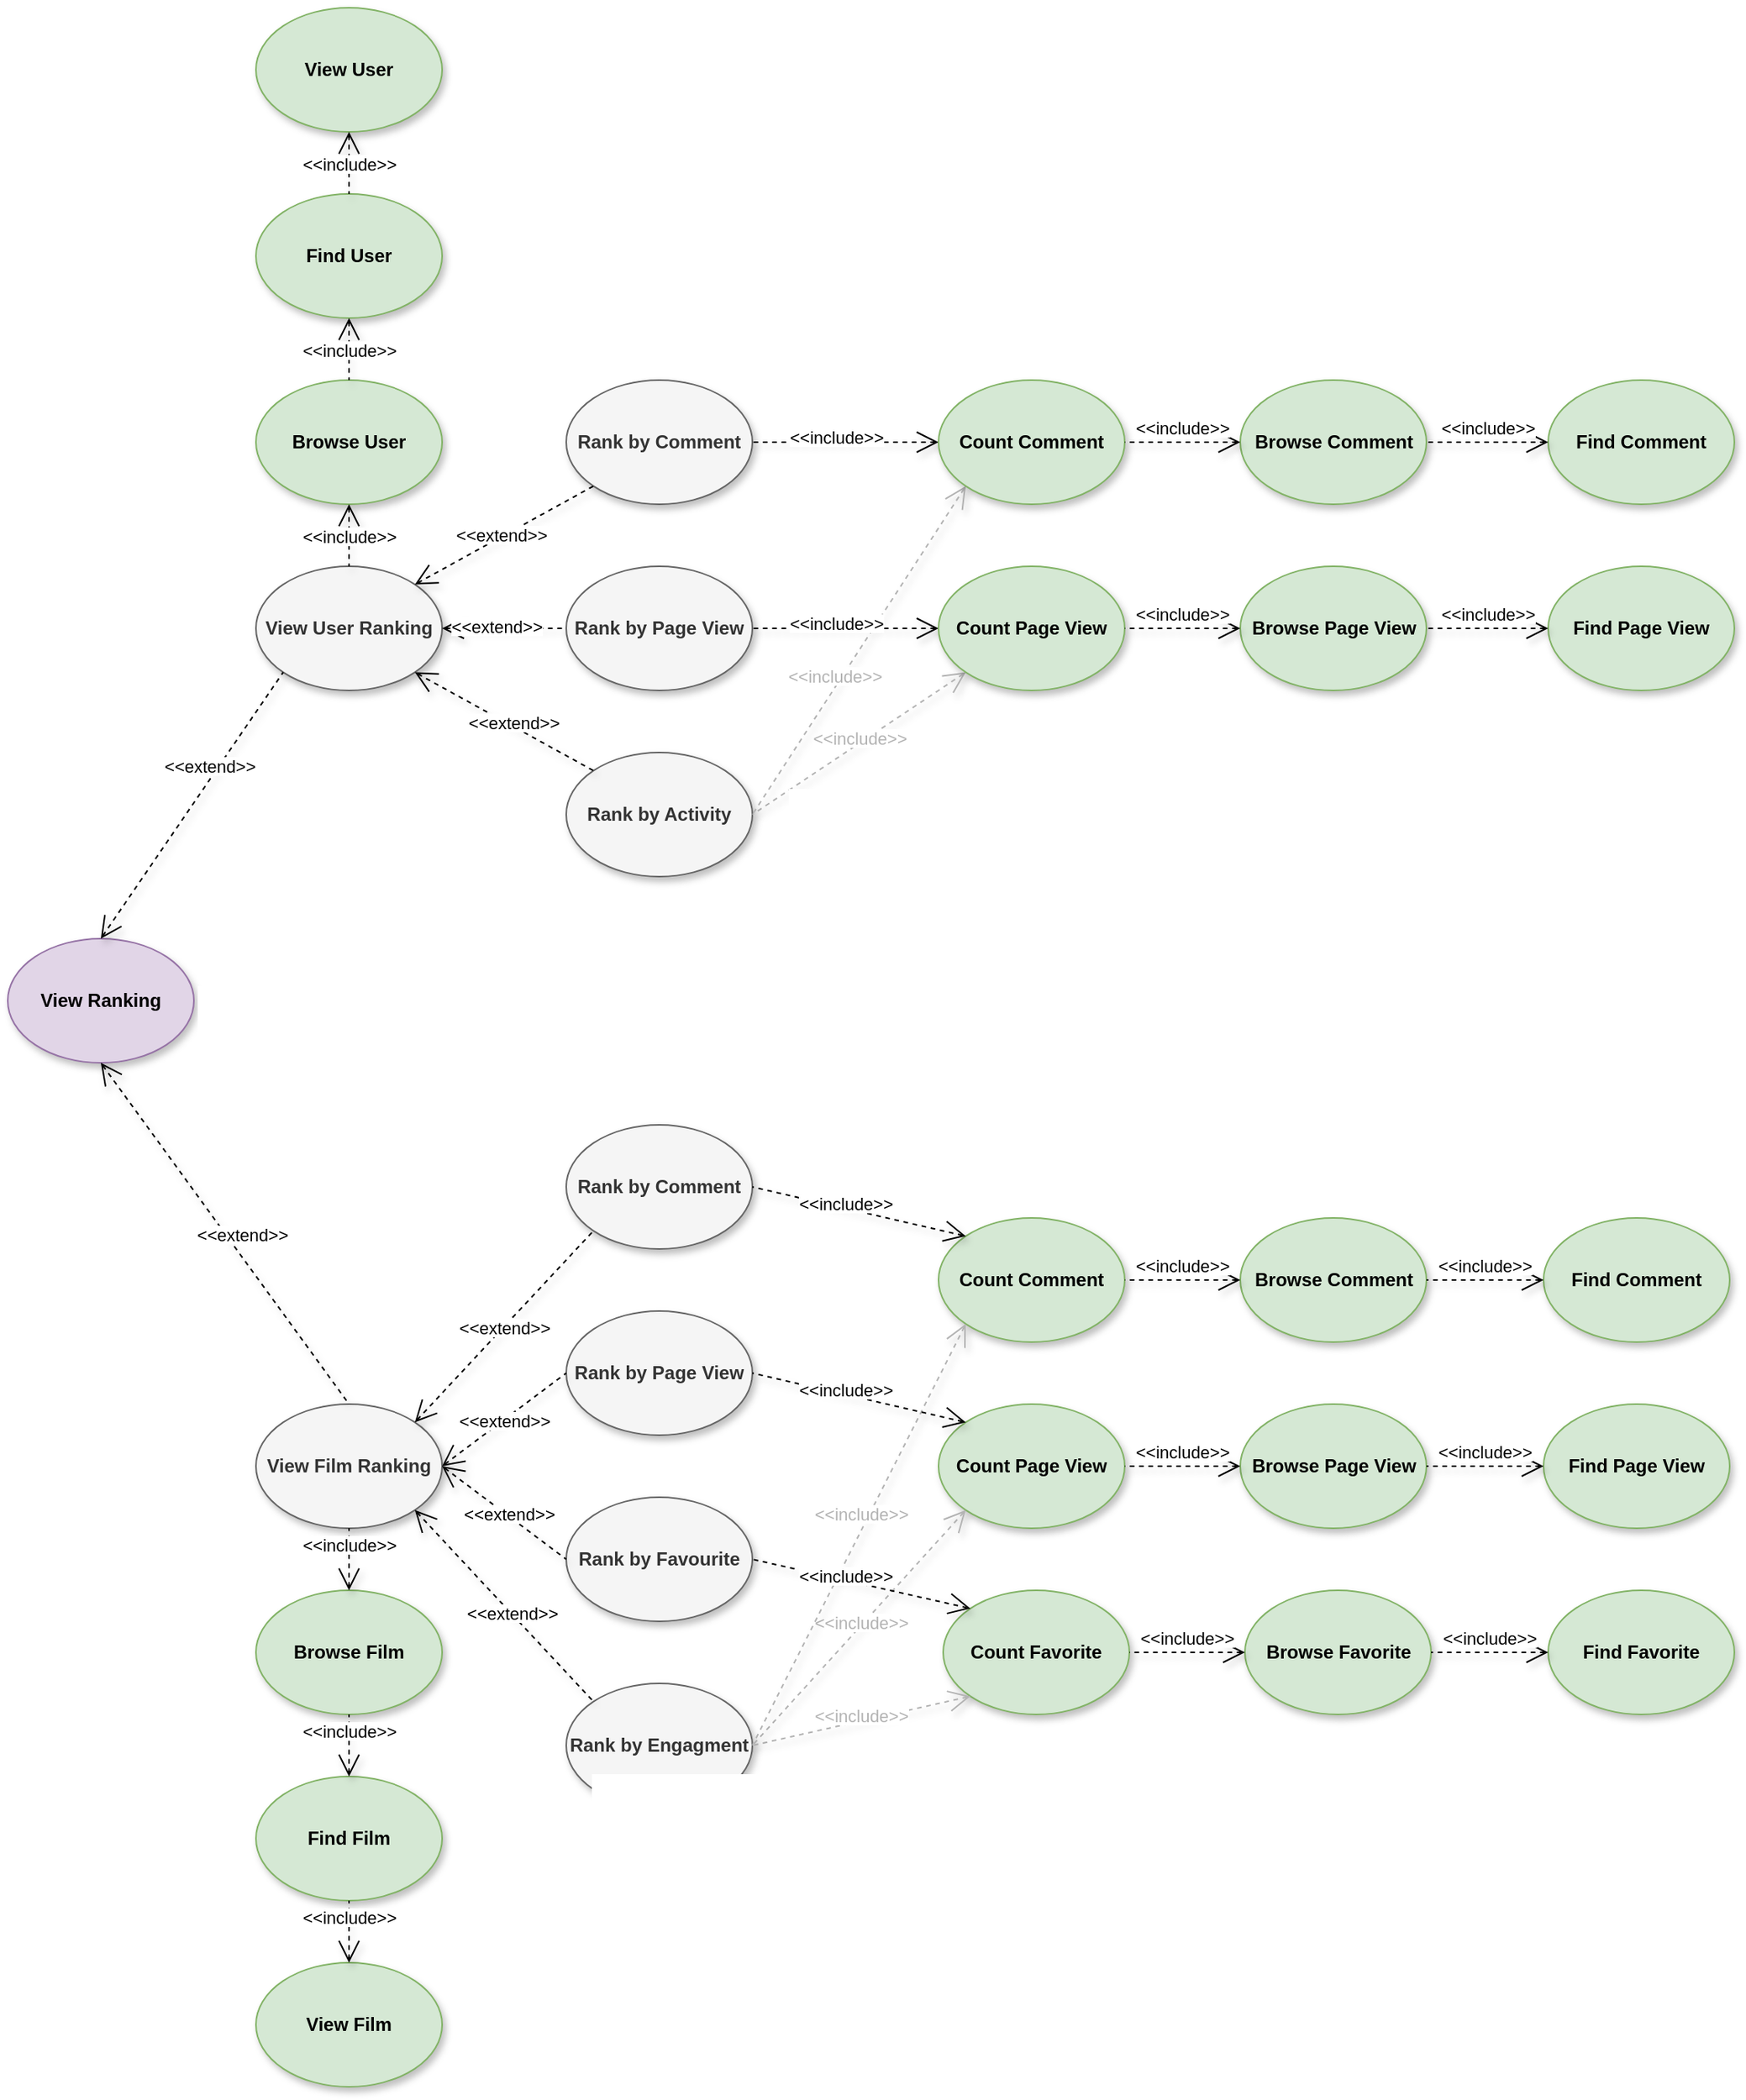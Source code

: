 <mxfile version="12.1.0" type="device" pages="1"><diagram id="BbvuW23b8s510joW4BoM" name="Pagina-1"><mxGraphModel dx="1819" dy="1908" grid="1" gridSize="10" guides="1" tooltips="1" connect="1" arrows="1" fold="1" page="1" pageScale="1" pageWidth="827" pageHeight="1169" math="0" shadow="0"><root><mxCell id="0"/><mxCell id="1" parent="0"/><mxCell id="gbE8u1Lyj_9UGCvHLwwf-1" value="View Ranking" style="ellipse;whiteSpace=wrap;html=1;fontStyle=1;fillColor=#e1d5e7;strokeColor=#9673a6;shadow=1;" parent="1" vertex="1"><mxGeometry x="-460" y="512" width="120" height="80" as="geometry"/></mxCell><mxCell id="gbE8u1Lyj_9UGCvHLwwf-3" value="View Film Ranking" style="ellipse;whiteSpace=wrap;html=1;fontStyle=1;fillColor=#f5f5f5;strokeColor=#666666;shadow=1;fontColor=#333333;" parent="1" vertex="1"><mxGeometry x="-300" y="812" width="120" height="80" as="geometry"/></mxCell><mxCell id="gbE8u1Lyj_9UGCvHLwwf-4" value="Rank by Favourite" style="ellipse;whiteSpace=wrap;html=1;fontStyle=1;fillColor=#f5f5f5;strokeColor=#666666;shadow=1;fontColor=#333333;" parent="1" vertex="1"><mxGeometry x="-100" y="872" width="120" height="80" as="geometry"/></mxCell><mxCell id="gbE8u1Lyj_9UGCvHLwwf-5" value="Rank by Page View" style="ellipse;whiteSpace=wrap;html=1;fontStyle=1;fillColor=#f5f5f5;strokeColor=#666666;shadow=1;fontColor=#333333;" parent="1" vertex="1"><mxGeometry x="-100" y="752" width="120" height="80" as="geometry"/></mxCell><mxCell id="gbE8u1Lyj_9UGCvHLwwf-6" value="Rank by Comment" style="ellipse;whiteSpace=wrap;html=1;fontStyle=1;fillColor=#f5f5f5;strokeColor=#666666;shadow=1;fontColor=#333333;" parent="1" vertex="1"><mxGeometry x="-100" y="632" width="120" height="80" as="geometry"/></mxCell><mxCell id="gbE8u1Lyj_9UGCvHLwwf-7" value="Rank by Engagment" style="ellipse;whiteSpace=wrap;html=1;fontStyle=1;shadow=1;fillColor=#f5f5f5;strokeColor=#666666;fontColor=#333333;" parent="1" vertex="1"><mxGeometry x="-100" y="992" width="120" height="80" as="geometry"/></mxCell><mxCell id="gbE8u1Lyj_9UGCvHLwwf-8" value="Find Film" style="ellipse;whiteSpace=wrap;html=1;fontStyle=1;fillColor=#d5e8d4;strokeColor=#82b366;shadow=1;" parent="1" vertex="1"><mxGeometry x="-300" y="1052" width="120" height="80" as="geometry"/></mxCell><mxCell id="gbE8u1Lyj_9UGCvHLwwf-9" value="Count Comment" style="ellipse;whiteSpace=wrap;html=1;fontStyle=1;fillColor=#d5e8d4;strokeColor=#82b366;shadow=1;" parent="1" vertex="1"><mxGeometry x="140" y="692" width="120" height="80" as="geometry"/></mxCell><mxCell id="gbE8u1Lyj_9UGCvHLwwf-10" value="Count&amp;nbsp;Page View" style="ellipse;whiteSpace=wrap;html=1;fontStyle=1;fillColor=#d5e8d4;strokeColor=#82b366;shadow=1;" parent="1" vertex="1"><mxGeometry x="140" y="812" width="120" height="80" as="geometry"/></mxCell><mxCell id="gbE8u1Lyj_9UGCvHLwwf-11" value="Count&amp;nbsp;Favorite" style="ellipse;whiteSpace=wrap;html=1;fontStyle=1;fillColor=#d5e8d4;strokeColor=#82b366;shadow=1;" parent="1" vertex="1"><mxGeometry x="143" y="932" width="120" height="80" as="geometry"/></mxCell><mxCell id="gbE8u1Lyj_9UGCvHLwwf-12" value="Browse Film" style="ellipse;whiteSpace=wrap;html=1;fontStyle=1;fillColor=#d5e8d4;strokeColor=#82b366;shadow=1;" parent="1" vertex="1"><mxGeometry x="-300" y="932" width="120" height="80" as="geometry"/></mxCell><mxCell id="gbE8u1Lyj_9UGCvHLwwf-13" value="Browse Comment" style="ellipse;whiteSpace=wrap;html=1;fontStyle=1;fillColor=#d5e8d4;strokeColor=#82b366;shadow=1;" parent="1" vertex="1"><mxGeometry x="334.5" y="692" width="120" height="80" as="geometry"/></mxCell><mxCell id="gbE8u1Lyj_9UGCvHLwwf-14" value="Browse&amp;nbsp;Page View" style="ellipse;whiteSpace=wrap;html=1;fontStyle=1;fillColor=#d5e8d4;strokeColor=#82b366;shadow=1;" parent="1" vertex="1"><mxGeometry x="334.5" y="812" width="120" height="80" as="geometry"/></mxCell><mxCell id="gbE8u1Lyj_9UGCvHLwwf-15" value="Browse&amp;nbsp;Favorite" style="ellipse;whiteSpace=wrap;html=1;fontStyle=1;fillColor=#d5e8d4;strokeColor=#82b366;shadow=1;" parent="1" vertex="1"><mxGeometry x="337.5" y="932" width="120" height="80" as="geometry"/></mxCell><mxCell id="gbE8u1Lyj_9UGCvHLwwf-17" value="&lt;span style=&quot;background-color: rgb(255 , 255 , 255)&quot;&gt;&amp;lt;&amp;lt;include&amp;gt;&amp;gt;&lt;/span&gt;" style="edgeStyle=none;html=1;startArrow=open;endArrow=none;startSize=12;verticalAlign=bottom;dashed=1;labelBackgroundColor=none;entryX=0.5;entryY=1;entryDx=0;entryDy=0;shadow=1;exitX=0.5;exitY=0;exitDx=0;exitDy=0;" parent="1" source="gbE8u1Lyj_9UGCvHLwwf-12" target="gbE8u1Lyj_9UGCvHLwwf-3" edge="1"><mxGeometry width="160" relative="1" as="geometry"><mxPoint x="-396.5" y="1102" as="sourcePoint"/><mxPoint x="-396.5" y="942" as="targetPoint"/><mxPoint as="offset"/></mxGeometry></mxCell><mxCell id="gbE8u1Lyj_9UGCvHLwwf-18" value="&lt;span style=&quot;background-color: rgb(255 , 255 , 255)&quot;&gt;&amp;lt;&amp;lt;include&amp;gt;&amp;gt;&lt;/span&gt;" style="edgeStyle=none;html=1;startArrow=open;endArrow=none;startSize=12;verticalAlign=bottom;dashed=1;labelBackgroundColor=none;shadow=1;exitX=0.5;exitY=0;exitDx=0;exitDy=0;" parent="1" source="gbE8u1Lyj_9UGCvHLwwf-8" target="gbE8u1Lyj_9UGCvHLwwf-12" edge="1"><mxGeometry width="160" relative="1" as="geometry"><mxPoint x="-230" y="942" as="sourcePoint"/><mxPoint x="-240" y="1012" as="targetPoint"/><mxPoint as="offset"/></mxGeometry></mxCell><mxCell id="gbE8u1Lyj_9UGCvHLwwf-19" value="&lt;span style=&quot;background-color: rgb(255 , 255 , 255)&quot;&gt;&amp;lt;&amp;lt;extend&amp;gt;&amp;gt;&lt;/span&gt;" style="edgeStyle=none;html=1;startArrow=open;endArrow=none;startSize=12;verticalAlign=bottom;dashed=1;labelBackgroundColor=none;entryX=0.5;entryY=0;entryDx=0;entryDy=0;shadow=1;exitX=0.5;exitY=1;exitDx=0;exitDy=0;" parent="1" source="gbE8u1Lyj_9UGCvHLwwf-1" target="gbE8u1Lyj_9UGCvHLwwf-3" edge="1"><mxGeometry x="0.103" y="2" width="160" relative="1" as="geometry"><mxPoint x="-160" y="772" as="sourcePoint"/><mxPoint x="-200.5" y="632" as="targetPoint"/><mxPoint x="1" as="offset"/></mxGeometry></mxCell><mxCell id="gbE8u1Lyj_9UGCvHLwwf-20" value="&lt;span style=&quot;background-color: rgb(255 , 255 , 255)&quot;&gt;&amp;lt;&amp;lt;extend&amp;gt;&amp;gt;&lt;/span&gt;" style="edgeStyle=none;html=1;startArrow=open;endArrow=none;startSize=12;verticalAlign=bottom;dashed=1;labelBackgroundColor=none;entryX=0;entryY=1;entryDx=0;entryDy=0;shadow=1;exitX=1;exitY=0;exitDx=0;exitDy=0;" parent="1" source="gbE8u1Lyj_9UGCvHLwwf-3" target="gbE8u1Lyj_9UGCvHLwwf-6" edge="1"><mxGeometry x="-0.087" y="-7" width="160" relative="1" as="geometry"><mxPoint x="-390.0" y="602" as="sourcePoint"/><mxPoint x="-230.0" y="822" as="targetPoint"/><mxPoint as="offset"/></mxGeometry></mxCell><mxCell id="gbE8u1Lyj_9UGCvHLwwf-21" value="&lt;span style=&quot;background-color: rgb(255 , 255 , 255)&quot;&gt;&amp;lt;&amp;lt;extend&amp;gt;&amp;gt;&lt;/span&gt;" style="edgeStyle=none;html=1;startArrow=open;endArrow=none;startSize=12;verticalAlign=bottom;dashed=1;labelBackgroundColor=none;entryX=0;entryY=0.5;entryDx=0;entryDy=0;shadow=1;exitX=1;exitY=0.5;exitDx=0;exitDy=0;" parent="1" source="gbE8u1Lyj_9UGCvHLwwf-3" target="gbE8u1Lyj_9UGCvHLwwf-5" edge="1"><mxGeometry x="-0.12" y="-8" width="160" relative="1" as="geometry"><mxPoint x="-187.574" y="833.716" as="sourcePoint"/><mxPoint x="-90" y="682.0" as="targetPoint"/><mxPoint as="offset"/></mxGeometry></mxCell><mxCell id="gbE8u1Lyj_9UGCvHLwwf-22" value="&lt;span style=&quot;background-color: rgb(255 , 255 , 255)&quot;&gt;&amp;lt;&amp;lt;extend&amp;gt;&amp;gt;&lt;/span&gt;" style="edgeStyle=none;html=1;startArrow=open;endArrow=none;startSize=12;verticalAlign=bottom;dashed=1;labelBackgroundColor=none;entryX=0;entryY=0.5;entryDx=0;entryDy=0;shadow=1;exitX=1;exitY=0.5;exitDx=0;exitDy=0;" parent="1" source="gbE8u1Lyj_9UGCvHLwwf-3" target="gbE8u1Lyj_9UGCvHLwwf-4" edge="1"><mxGeometry x="0.16" y="-6" width="160" relative="1" as="geometry"><mxPoint x="-170" y="862" as="sourcePoint"/><mxPoint x="-90" y="802" as="targetPoint"/><mxPoint as="offset"/></mxGeometry></mxCell><mxCell id="gbE8u1Lyj_9UGCvHLwwf-23" value="&lt;span style=&quot;background-color: rgb(255 , 255 , 255)&quot;&gt;&amp;lt;&amp;lt;extend&amp;gt;&amp;gt;&lt;/span&gt;" style="edgeStyle=none;html=1;startArrow=open;endArrow=none;startSize=12;verticalAlign=bottom;dashed=1;labelBackgroundColor=none;entryX=0;entryY=0;entryDx=0;entryDy=0;shadow=1;exitX=1;exitY=1;exitDx=0;exitDy=0;" parent="1" source="gbE8u1Lyj_9UGCvHLwwf-3" target="gbE8u1Lyj_9UGCvHLwwf-7" edge="1"><mxGeometry x="0.16" y="-6" width="160" relative="1" as="geometry"><mxPoint x="-170" y="862" as="sourcePoint"/><mxPoint x="-90" y="922" as="targetPoint"/><mxPoint as="offset"/></mxGeometry></mxCell><mxCell id="gbE8u1Lyj_9UGCvHLwwf-24" value="&lt;span style=&quot;background-color: rgb(255 , 255 , 255)&quot;&gt;&lt;font color=&quot;#b3b3b3&quot;&gt;&amp;lt;&amp;lt;include&amp;gt;&amp;gt;&lt;/font&gt;&lt;/span&gt;" style="edgeStyle=none;html=1;startArrow=open;endArrow=none;startSize=12;verticalAlign=bottom;dashed=1;labelBackgroundColor=none;shadow=1;exitX=0;exitY=1;exitDx=0;exitDy=0;entryX=1;entryY=0.5;entryDx=0;entryDy=0;fillColor=#f5f5f5;strokeColor=#B3B3B3;" parent="1" source="gbE8u1Lyj_9UGCvHLwwf-11" target="gbE8u1Lyj_9UGCvHLwwf-7" edge="1"><mxGeometry x="0.022" y="6" width="160" relative="1" as="geometry"><mxPoint x="-230" y="1062" as="sourcePoint"/><mxPoint x="-230" y="1022" as="targetPoint"/><mxPoint as="offset"/></mxGeometry></mxCell><mxCell id="gbE8u1Lyj_9UGCvHLwwf-25" value="&lt;span style=&quot;background-color: rgb(255 , 255 , 255)&quot;&gt;&lt;font color=&quot;#b3b3b3&quot;&gt;&amp;lt;&amp;lt;include&amp;gt;&amp;gt;&lt;/font&gt;&lt;/span&gt;" style="edgeStyle=none;html=1;startArrow=open;endArrow=none;startSize=12;verticalAlign=bottom;dashed=1;labelBackgroundColor=none;shadow=1;exitX=0;exitY=1;exitDx=0;exitDy=0;entryX=1;entryY=0.5;entryDx=0;entryDy=0;fillColor=#f5f5f5;strokeColor=#B3B3B3;" parent="1" source="gbE8u1Lyj_9UGCvHLwwf-10" target="gbE8u1Lyj_9UGCvHLwwf-7" edge="1"><mxGeometry x="0.034" y="5" width="160" relative="1" as="geometry"><mxPoint x="153" y="982" as="sourcePoint"/><mxPoint x="30" y="1042" as="targetPoint"/><mxPoint as="offset"/></mxGeometry></mxCell><mxCell id="gbE8u1Lyj_9UGCvHLwwf-26" value="&lt;span style=&quot;background-color: rgb(255 , 255 , 255)&quot;&gt;&lt;font color=&quot;#b3b3b3&quot;&gt;&amp;lt;&amp;lt;include&amp;gt;&amp;gt;&lt;/font&gt;&lt;/span&gt;" style="edgeStyle=none;html=1;startArrow=open;endArrow=none;startSize=12;verticalAlign=bottom;dashed=1;labelBackgroundColor=none;shadow=1;exitX=0;exitY=1;exitDx=0;exitDy=0;entryX=1;entryY=0.5;entryDx=0;entryDy=0;fillColor=#f5f5f5;strokeColor=#B3B3B3;" parent="1" source="gbE8u1Lyj_9UGCvHLwwf-9" target="gbE8u1Lyj_9UGCvHLwwf-7" edge="1"><mxGeometry x="-0.028" y="-1" width="160" relative="1" as="geometry"><mxPoint x="150" y="862" as="sourcePoint"/><mxPoint x="30" y="1042" as="targetPoint"/><mxPoint as="offset"/></mxGeometry></mxCell><mxCell id="gbE8u1Lyj_9UGCvHLwwf-27" value="&lt;span style=&quot;background-color: rgb(255 , 255 , 255)&quot;&gt;&amp;lt;&amp;lt;include&amp;gt;&amp;gt;&lt;/span&gt;" style="edgeStyle=none;html=1;startArrow=open;endArrow=none;startSize=12;verticalAlign=bottom;dashed=1;labelBackgroundColor=none;shadow=1;exitX=0;exitY=0;exitDx=0;exitDy=0;entryX=1;entryY=0.5;entryDx=0;entryDy=0;" parent="1" source="gbE8u1Lyj_9UGCvHLwwf-11" target="gbE8u1Lyj_9UGCvHLwwf-4" edge="1"><mxGeometry x="0.127" y="6" width="160" relative="1" as="geometry"><mxPoint x="150" y="862" as="sourcePoint"/><mxPoint x="30" y="1042" as="targetPoint"/><mxPoint as="offset"/></mxGeometry></mxCell><mxCell id="gbE8u1Lyj_9UGCvHLwwf-28" value="&lt;span style=&quot;background-color: rgb(255 , 255 , 255)&quot;&gt;&amp;lt;&amp;lt;include&amp;gt;&amp;gt;&lt;/span&gt;" style="edgeStyle=none;html=1;startArrow=open;endArrow=none;startSize=12;verticalAlign=bottom;dashed=1;labelBackgroundColor=none;shadow=1;exitX=0;exitY=0;exitDx=0;exitDy=0;entryX=1;entryY=0.5;entryDx=0;entryDy=0;" parent="1" source="gbE8u1Lyj_9UGCvHLwwf-10" target="gbE8u1Lyj_9UGCvHLwwf-5" edge="1"><mxGeometry x="0.108" y="6" width="160" relative="1" as="geometry"><mxPoint x="170.574" y="953.716" as="sourcePoint"/><mxPoint x="30" y="922" as="targetPoint"/><mxPoint as="offset"/></mxGeometry></mxCell><mxCell id="gbE8u1Lyj_9UGCvHLwwf-29" value="&lt;span style=&quot;background-color: rgb(255 , 255 , 255)&quot;&gt;&amp;lt;&amp;lt;include&amp;gt;&amp;gt;&lt;/span&gt;" style="edgeStyle=none;html=1;startArrow=open;endArrow=none;startSize=12;verticalAlign=bottom;dashed=1;labelBackgroundColor=none;shadow=1;exitX=0;exitY=0;exitDx=0;exitDy=0;entryX=1;entryY=0.5;entryDx=0;entryDy=0;" parent="1" source="gbE8u1Lyj_9UGCvHLwwf-9" target="gbE8u1Lyj_9UGCvHLwwf-6" edge="1"><mxGeometry x="0.108" y="6" width="160" relative="1" as="geometry"><mxPoint x="167.574" y="833.716" as="sourcePoint"/><mxPoint x="30" y="802" as="targetPoint"/><mxPoint as="offset"/></mxGeometry></mxCell><mxCell id="gbE8u1Lyj_9UGCvHLwwf-30" value="&lt;span style=&quot;background-color: rgb(255 , 255 , 255)&quot;&gt;&amp;lt;&amp;lt;include&amp;gt;&amp;gt;&lt;/span&gt;" style="edgeStyle=none;html=1;startArrow=open;endArrow=none;startSize=12;verticalAlign=bottom;dashed=1;labelBackgroundColor=none;entryX=1;entryY=0.5;entryDx=0;entryDy=0;shadow=1;exitX=0;exitY=0.5;exitDx=0;exitDy=0;" parent="1" source="gbE8u1Lyj_9UGCvHLwwf-15" target="gbE8u1Lyj_9UGCvHLwwf-11" edge="1"><mxGeometry x="0.007" width="160" relative="1" as="geometry"><mxPoint x="511.333" y="1022" as="sourcePoint"/><mxPoint x="511.333" y="982" as="targetPoint"/><mxPoint as="offset"/></mxGeometry></mxCell><mxCell id="gbE8u1Lyj_9UGCvHLwwf-31" value="&lt;span style=&quot;background-color: rgb(255 , 255 , 255)&quot;&gt;&amp;lt;&amp;lt;include&amp;gt;&amp;gt;&lt;/span&gt;" style="edgeStyle=none;html=1;startArrow=open;endArrow=none;startSize=12;verticalAlign=bottom;dashed=1;labelBackgroundColor=none;entryX=1;entryY=0.5;entryDx=0;entryDy=0;shadow=1;" parent="1" source="gbE8u1Lyj_9UGCvHLwwf-14" target="gbE8u1Lyj_9UGCvHLwwf-10" edge="1"><mxGeometry x="0.007" width="160" relative="1" as="geometry"><mxPoint x="347.5" y="982" as="sourcePoint"/><mxPoint x="273.0" y="982" as="targetPoint"/><mxPoint as="offset"/></mxGeometry></mxCell><mxCell id="gbE8u1Lyj_9UGCvHLwwf-32" value="&lt;span style=&quot;background-color: rgb(255 , 255 , 255)&quot;&gt;&amp;lt;&amp;lt;include&amp;gt;&amp;gt;&lt;/span&gt;" style="edgeStyle=none;html=1;startArrow=open;endArrow=none;startSize=12;verticalAlign=bottom;dashed=1;labelBackgroundColor=none;entryX=1;entryY=0.5;entryDx=0;entryDy=0;shadow=1;exitX=0;exitY=0.5;exitDx=0;exitDy=0;" parent="1" source="gbE8u1Lyj_9UGCvHLwwf-13" target="gbE8u1Lyj_9UGCvHLwwf-9" edge="1"><mxGeometry x="0.007" width="160" relative="1" as="geometry"><mxPoint x="344.5" y="862" as="sourcePoint"/><mxPoint x="270" y="862" as="targetPoint"/><mxPoint as="offset"/></mxGeometry></mxCell><mxCell id="gbE8u1Lyj_9UGCvHLwwf-33" value="View User Ranking" style="ellipse;whiteSpace=wrap;html=1;fontStyle=1;fillColor=#f5f5f5;strokeColor=#666666;shadow=1;fontColor=#333333;" parent="1" vertex="1"><mxGeometry x="-300" y="272" width="120" height="80" as="geometry"/></mxCell><mxCell id="gbE8u1Lyj_9UGCvHLwwf-35" value="Rank by Page View" style="ellipse;whiteSpace=wrap;html=1;fontStyle=1;fillColor=#f5f5f5;strokeColor=#666666;shadow=1;fontColor=#333333;" parent="1" vertex="1"><mxGeometry x="-100" y="272" width="120" height="80" as="geometry"/></mxCell><mxCell id="gbE8u1Lyj_9UGCvHLwwf-36" value="Rank by Comment" style="ellipse;whiteSpace=wrap;html=1;fontStyle=1;fillColor=#f5f5f5;strokeColor=#666666;shadow=1;fontColor=#333333;" parent="1" vertex="1"><mxGeometry x="-100" y="152" width="120" height="80" as="geometry"/></mxCell><mxCell id="gbE8u1Lyj_9UGCvHLwwf-37" value="Rank by Activity" style="ellipse;whiteSpace=wrap;html=1;fontStyle=1;shadow=1;fillColor=#f5f5f5;strokeColor=#666666;fontColor=#333333;" parent="1" vertex="1"><mxGeometry x="-100" y="392" width="120" height="80" as="geometry"/></mxCell><mxCell id="gbE8u1Lyj_9UGCvHLwwf-38" value="Find User" style="ellipse;whiteSpace=wrap;html=1;fontStyle=1;fillColor=#d5e8d4;strokeColor=#82b366;shadow=1;" parent="1" vertex="1"><mxGeometry x="-300" y="32" width="120" height="80" as="geometry"/></mxCell><mxCell id="gbE8u1Lyj_9UGCvHLwwf-42" value="Browse User" style="ellipse;whiteSpace=wrap;html=1;fontStyle=1;fillColor=#d5e8d4;strokeColor=#82b366;shadow=1;" parent="1" vertex="1"><mxGeometry x="-300" y="152" width="120" height="80" as="geometry"/></mxCell><mxCell id="gbE8u1Lyj_9UGCvHLwwf-46" value="&lt;span style=&quot;background-color: rgb(255 , 255 , 255)&quot;&gt;&amp;lt;&amp;lt;include&amp;gt;&amp;gt;&lt;/span&gt;" style="edgeStyle=none;html=1;startArrow=open;endArrow=none;startSize=12;verticalAlign=bottom;dashed=1;labelBackgroundColor=none;shadow=1;" parent="1" source="gbE8u1Lyj_9UGCvHLwwf-42" edge="1"><mxGeometry x="0.5" width="160" relative="1" as="geometry"><mxPoint x="-240" y="222" as="sourcePoint"/><mxPoint x="-240" y="272" as="targetPoint"/><mxPoint as="offset"/></mxGeometry></mxCell><mxCell id="gbE8u1Lyj_9UGCvHLwwf-47" value="&lt;span style=&quot;background-color: rgb(255 , 255 , 255)&quot;&gt;&amp;lt;&amp;lt;include&amp;gt;&amp;gt;&lt;/span&gt;" style="edgeStyle=none;html=1;startArrow=open;endArrow=none;startSize=12;verticalAlign=bottom;dashed=1;labelBackgroundColor=none;shadow=1;exitX=0.5;exitY=1;exitDx=0;exitDy=0;" parent="1" source="gbE8u1Lyj_9UGCvHLwwf-38" target="gbE8u1Lyj_9UGCvHLwwf-42" edge="1"><mxGeometry x="0.5" width="160" relative="1" as="geometry"><mxPoint x="-239" y="112" as="sourcePoint"/><mxPoint x="-240" y="472" as="targetPoint"/><mxPoint as="offset"/></mxGeometry></mxCell><mxCell id="gbE8u1Lyj_9UGCvHLwwf-48" value="&lt;span style=&quot;background-color: rgb(255 , 255 , 255)&quot;&gt;&amp;lt;&amp;lt;extend&amp;gt;&amp;gt;&lt;/span&gt;" style="edgeStyle=none;html=1;startArrow=open;endArrow=none;startSize=12;verticalAlign=bottom;dashed=1;labelBackgroundColor=none;entryX=0;entryY=1;entryDx=0;entryDy=0;shadow=1;exitX=1;exitY=0;exitDx=0;exitDy=0;" parent="1" source="gbE8u1Lyj_9UGCvHLwwf-33" target="gbE8u1Lyj_9UGCvHLwwf-36" edge="1"><mxGeometry x="-0.087" y="-7" width="160" relative="1" as="geometry"><mxPoint x="-390.0" y="62" as="sourcePoint"/><mxPoint x="-230.0" y="282" as="targetPoint"/><mxPoint as="offset"/></mxGeometry></mxCell><mxCell id="gbE8u1Lyj_9UGCvHLwwf-49" value="&lt;span style=&quot;background-color: rgb(255 , 255 , 255)&quot;&gt;&amp;lt;&amp;lt;extend&amp;gt;&amp;gt;&lt;/span&gt;" style="edgeStyle=none;html=1;startArrow=open;endArrow=none;startSize=12;verticalAlign=bottom;dashed=1;labelBackgroundColor=none;entryX=0;entryY=0.5;entryDx=0;entryDy=0;shadow=1;exitX=1;exitY=0.5;exitDx=0;exitDy=0;" parent="1" source="gbE8u1Lyj_9UGCvHLwwf-33" target="gbE8u1Lyj_9UGCvHLwwf-35" edge="1"><mxGeometry x="-0.12" y="-8" width="160" relative="1" as="geometry"><mxPoint x="-187.574" y="293.716" as="sourcePoint"/><mxPoint x="-90" y="142.0" as="targetPoint"/><mxPoint as="offset"/></mxGeometry></mxCell><mxCell id="gbE8u1Lyj_9UGCvHLwwf-51" value="&lt;span style=&quot;background-color: rgb(255 , 255 , 255)&quot;&gt;&amp;lt;&amp;lt;extend&amp;gt;&amp;gt;&lt;/span&gt;" style="edgeStyle=none;html=1;startArrow=open;endArrow=none;startSize=12;verticalAlign=bottom;dashed=1;labelBackgroundColor=none;entryX=0;entryY=0;entryDx=0;entryDy=0;shadow=1;exitX=1;exitY=1;exitDx=0;exitDy=0;" parent="1" source="gbE8u1Lyj_9UGCvHLwwf-33" target="gbE8u1Lyj_9UGCvHLwwf-37" edge="1"><mxGeometry x="0.16" y="-6" width="160" relative="1" as="geometry"><mxPoint x="-170" y="322" as="sourcePoint"/><mxPoint x="-90" y="382" as="targetPoint"/><mxPoint as="offset"/></mxGeometry></mxCell><mxCell id="gbE8u1Lyj_9UGCvHLwwf-53" value="&lt;span style=&quot;background-color: rgb(255 , 255 , 255)&quot;&gt;&lt;font color=&quot;#b3b3b3&quot;&gt;&amp;lt;&amp;lt;include&amp;gt;&amp;gt;&lt;/font&gt;&lt;/span&gt;" style="edgeStyle=none;html=1;startArrow=open;endArrow=none;startSize=12;verticalAlign=bottom;dashed=1;labelBackgroundColor=none;shadow=1;exitX=0;exitY=1;exitDx=0;exitDy=0;entryX=1;entryY=0.5;entryDx=0;entryDy=0;fillColor=#f5f5f5;strokeColor=#B3B3B3;" parent="1" target="gbE8u1Lyj_9UGCvHLwwf-37" edge="1"><mxGeometry x="0.034" y="5" width="160" relative="1" as="geometry"><mxPoint x="157.574" y="340.284" as="sourcePoint"/><mxPoint x="30" y="502" as="targetPoint"/><mxPoint as="offset"/></mxGeometry></mxCell><mxCell id="gbE8u1Lyj_9UGCvHLwwf-54" value="&lt;span style=&quot;background-color: rgb(255 , 255 , 255)&quot;&gt;&lt;font color=&quot;#b3b3b3&quot;&gt;&amp;lt;&amp;lt;include&amp;gt;&amp;gt;&lt;/font&gt;&lt;/span&gt;" style="edgeStyle=none;html=1;startArrow=open;endArrow=none;startSize=12;verticalAlign=bottom;dashed=1;labelBackgroundColor=none;shadow=1;exitX=0;exitY=1;exitDx=0;exitDy=0;entryX=1;entryY=0.5;entryDx=0;entryDy=0;fillColor=#f5f5f5;strokeColor=#B3B3B3;" parent="1" target="gbE8u1Lyj_9UGCvHLwwf-37" edge="1"><mxGeometry x="0.24" y="1" width="160" relative="1" as="geometry"><mxPoint x="157.574" y="220.284" as="sourcePoint"/><mxPoint x="30" y="502" as="targetPoint"/><mxPoint as="offset"/></mxGeometry></mxCell><mxCell id="gbE8u1Lyj_9UGCvHLwwf-56" value="&lt;span style=&quot;background-color: rgb(255 , 255 , 255)&quot;&gt;&amp;lt;&amp;lt;include&amp;gt;&amp;gt;&lt;/span&gt;" style="edgeStyle=none;html=1;startArrow=open;endArrow=none;startSize=12;verticalAlign=bottom;dashed=1;labelBackgroundColor=none;shadow=1;exitX=0;exitY=0.5;exitDx=0;exitDy=0;entryX=1;entryY=0.5;entryDx=0;entryDy=0;" parent="1" target="gbE8u1Lyj_9UGCvHLwwf-35" edge="1"><mxGeometry x="0.108" y="6" width="160" relative="1" as="geometry"><mxPoint x="140.0" y="312" as="sourcePoint"/><mxPoint x="30" y="382" as="targetPoint"/><mxPoint as="offset"/></mxGeometry></mxCell><mxCell id="gbE8u1Lyj_9UGCvHLwwf-57" value="&lt;span style=&quot;background-color: rgb(255 , 255 , 255)&quot;&gt;&amp;lt;&amp;lt;include&amp;gt;&amp;gt;&lt;/span&gt;" style="edgeStyle=none;html=1;startArrow=open;endArrow=none;startSize=12;verticalAlign=bottom;dashed=1;labelBackgroundColor=none;shadow=1;exitX=0;exitY=0.5;exitDx=0;exitDy=0;entryX=1;entryY=0.5;entryDx=0;entryDy=0;" parent="1" target="gbE8u1Lyj_9UGCvHLwwf-36" edge="1"><mxGeometry x="0.108" y="6" width="160" relative="1" as="geometry"><mxPoint x="140.0" y="192" as="sourcePoint"/><mxPoint x="30" y="262" as="targetPoint"/><mxPoint as="offset"/></mxGeometry></mxCell><mxCell id="gbE8u1Lyj_9UGCvHLwwf-61" value="&lt;span style=&quot;background-color: rgb(255 , 255 , 255)&quot;&gt;&amp;lt;&amp;lt;extend&amp;gt;&amp;gt;&lt;/span&gt;" style="edgeStyle=none;html=1;startArrow=open;endArrow=none;startSize=12;verticalAlign=bottom;dashed=1;labelBackgroundColor=none;shadow=1;exitX=0.5;exitY=0;exitDx=0;exitDy=0;entryX=0;entryY=1;entryDx=0;entryDy=0;" parent="1" source="gbE8u1Lyj_9UGCvHLwwf-1" target="gbE8u1Lyj_9UGCvHLwwf-33" edge="1"><mxGeometry x="0.189" width="160" relative="1" as="geometry"><mxPoint x="-390" y="602.0" as="sourcePoint"/><mxPoint x="-420" y="380" as="targetPoint"/><mxPoint as="offset"/></mxGeometry></mxCell><mxCell id="HstmSkpfastRg-pTJVRU-1" value="Find Comment" style="ellipse;whiteSpace=wrap;html=1;fontStyle=1;fillColor=#d5e8d4;strokeColor=#82b366;shadow=1;" parent="1" vertex="1"><mxGeometry x="530" y="692" width="120" height="80" as="geometry"/></mxCell><mxCell id="HstmSkpfastRg-pTJVRU-2" value="Find Page View" style="ellipse;whiteSpace=wrap;html=1;fontStyle=1;fillColor=#d5e8d4;strokeColor=#82b366;shadow=1;" parent="1" vertex="1"><mxGeometry x="530" y="812" width="120" height="80" as="geometry"/></mxCell><mxCell id="HstmSkpfastRg-pTJVRU-3" value="Find Favorite" style="ellipse;whiteSpace=wrap;html=1;fontStyle=1;fillColor=#d5e8d4;strokeColor=#82b366;shadow=1;" parent="1" vertex="1"><mxGeometry x="533" y="932" width="120" height="80" as="geometry"/></mxCell><mxCell id="HstmSkpfastRg-pTJVRU-6" value="&lt;span style=&quot;background-color: rgb(255 , 255 , 255)&quot;&gt;&amp;lt;&amp;lt;include&amp;gt;&amp;gt;&lt;/span&gt;" style="edgeStyle=none;html=1;startArrow=open;endArrow=none;startSize=12;verticalAlign=bottom;dashed=1;labelBackgroundColor=none;entryX=1;entryY=0.5;entryDx=0;entryDy=0;shadow=1;" parent="1" source="HstmSkpfastRg-pTJVRU-2" target="gbE8u1Lyj_9UGCvHLwwf-14" edge="1"><mxGeometry x="0.007" width="160" relative="1" as="geometry"><mxPoint x="344.5" y="862" as="sourcePoint"/><mxPoint x="270.0" y="862" as="targetPoint"/><mxPoint as="offset"/></mxGeometry></mxCell><mxCell id="HstmSkpfastRg-pTJVRU-7" value="&lt;span style=&quot;background-color: rgb(255 , 255 , 255)&quot;&gt;&amp;lt;&amp;lt;include&amp;gt;&amp;gt;&lt;/span&gt;" style="edgeStyle=none;html=1;startArrow=open;endArrow=none;startSize=12;verticalAlign=bottom;dashed=1;labelBackgroundColor=none;entryX=1;entryY=0.5;entryDx=0;entryDy=0;shadow=1;" parent="1" source="HstmSkpfastRg-pTJVRU-3" target="gbE8u1Lyj_9UGCvHLwwf-15" edge="1"><mxGeometry x="0.007" width="160" relative="1" as="geometry"><mxPoint x="548" y="1011" as="sourcePoint"/><mxPoint x="472.5" y="1011" as="targetPoint"/><mxPoint as="offset"/></mxGeometry></mxCell><mxCell id="HstmSkpfastRg-pTJVRU-8" value="&lt;span style=&quot;background-color: rgb(255 , 255 , 255)&quot;&gt;&amp;lt;&amp;lt;include&amp;gt;&amp;gt;&lt;/span&gt;" style="edgeStyle=none;html=1;startArrow=open;endArrow=none;startSize=12;verticalAlign=bottom;dashed=1;labelBackgroundColor=none;entryX=1;entryY=0.5;entryDx=0;entryDy=0;shadow=1;exitX=0;exitY=0.5;exitDx=0;exitDy=0;" parent="1" source="HstmSkpfastRg-pTJVRU-1" target="gbE8u1Lyj_9UGCvHLwwf-13" edge="1"><mxGeometry x="0.007" width="160" relative="1" as="geometry"><mxPoint x="543" y="982" as="sourcePoint"/><mxPoint x="467.5" y="982" as="targetPoint"/><mxPoint as="offset"/></mxGeometry></mxCell><mxCell id="uENu9qMSvla3tnaxyrUp-1" value="View User" style="ellipse;whiteSpace=wrap;html=1;fontStyle=1;fillColor=#d5e8d4;strokeColor=#82b366;shadow=1;" vertex="1" parent="1"><mxGeometry x="-300" y="-88" width="120" height="80" as="geometry"/></mxCell><mxCell id="uENu9qMSvla3tnaxyrUp-2" value="&lt;span style=&quot;background-color: rgb(255 , 255 , 255)&quot;&gt;&amp;lt;&amp;lt;include&amp;gt;&amp;gt;&lt;/span&gt;" style="edgeStyle=none;html=1;startArrow=open;endArrow=none;startSize=12;verticalAlign=bottom;dashed=1;labelBackgroundColor=none;shadow=1;exitX=0.5;exitY=1;exitDx=0;exitDy=0;entryX=0.5;entryY=0;entryDx=0;entryDy=0;" edge="1" parent="1" source="uENu9qMSvla3tnaxyrUp-1" target="gbE8u1Lyj_9UGCvHLwwf-38"><mxGeometry x="0.5" width="160" relative="1" as="geometry"><mxPoint x="-230" y="122" as="sourcePoint"/><mxPoint x="-230" y="162" as="targetPoint"/><mxPoint as="offset"/></mxGeometry></mxCell><mxCell id="uENu9qMSvla3tnaxyrUp-3" value="View Film" style="ellipse;whiteSpace=wrap;html=1;fontStyle=1;fillColor=#d5e8d4;strokeColor=#82b366;shadow=1;" vertex="1" parent="1"><mxGeometry x="-300" y="1172" width="120" height="80" as="geometry"/></mxCell><mxCell id="uENu9qMSvla3tnaxyrUp-4" value="&lt;span style=&quot;background-color: rgb(255 , 255 , 255)&quot;&gt;&amp;lt;&amp;lt;include&amp;gt;&amp;gt;&lt;/span&gt;" style="edgeStyle=none;html=1;startArrow=open;endArrow=none;startSize=12;verticalAlign=bottom;dashed=1;labelBackgroundColor=none;shadow=1;entryX=0.5;entryY=1;entryDx=0;entryDy=0;" edge="1" parent="1" source="uENu9qMSvla3tnaxyrUp-3" target="gbE8u1Lyj_9UGCvHLwwf-8"><mxGeometry width="160" relative="1" as="geometry"><mxPoint x="-230" y="1062" as="sourcePoint"/><mxPoint x="-230" y="1022" as="targetPoint"/><mxPoint as="offset"/></mxGeometry></mxCell><mxCell id="uENu9qMSvla3tnaxyrUp-5" value="Count Comment" style="ellipse;whiteSpace=wrap;html=1;fontStyle=1;fillColor=#d5e8d4;strokeColor=#82b366;shadow=1;" vertex="1" parent="1"><mxGeometry x="140" y="152" width="120" height="80" as="geometry"/></mxCell><mxCell id="uENu9qMSvla3tnaxyrUp-6" value="Count Page View" style="ellipse;whiteSpace=wrap;html=1;fontStyle=1;fillColor=#d5e8d4;strokeColor=#82b366;shadow=1;" vertex="1" parent="1"><mxGeometry x="140" y="272" width="120" height="80" as="geometry"/></mxCell><mxCell id="uENu9qMSvla3tnaxyrUp-7" value="Browse Comment" style="ellipse;whiteSpace=wrap;html=1;fontStyle=1;fillColor=#d5e8d4;strokeColor=#82b366;shadow=1;" vertex="1" parent="1"><mxGeometry x="334.5" y="152" width="120" height="80" as="geometry"/></mxCell><mxCell id="uENu9qMSvla3tnaxyrUp-8" value="Browse Page View" style="ellipse;whiteSpace=wrap;html=1;fontStyle=1;fillColor=#d5e8d4;strokeColor=#82b366;shadow=1;" vertex="1" parent="1"><mxGeometry x="334.5" y="272" width="120" height="80" as="geometry"/></mxCell><mxCell id="uENu9qMSvla3tnaxyrUp-9" value="&lt;span style=&quot;background-color: rgb(255 , 255 , 255)&quot;&gt;&amp;lt;&amp;lt;include&amp;gt;&amp;gt;&lt;/span&gt;" style="edgeStyle=none;html=1;startArrow=open;endArrow=none;startSize=12;verticalAlign=bottom;dashed=1;labelBackgroundColor=none;entryX=1;entryY=0.5;entryDx=0;entryDy=0;shadow=1;" edge="1" parent="1" source="uENu9qMSvla3tnaxyrUp-8" target="uENu9qMSvla3tnaxyrUp-6"><mxGeometry x="0.007" width="160" relative="1" as="geometry"><mxPoint x="347.5" y="442" as="sourcePoint"/><mxPoint x="273.0" y="442" as="targetPoint"/><mxPoint as="offset"/></mxGeometry></mxCell><mxCell id="uENu9qMSvla3tnaxyrUp-10" value="&lt;span style=&quot;background-color: rgb(255 , 255 , 255)&quot;&gt;&amp;lt;&amp;lt;include&amp;gt;&amp;gt;&lt;/span&gt;" style="edgeStyle=none;html=1;startArrow=open;endArrow=none;startSize=12;verticalAlign=bottom;dashed=1;labelBackgroundColor=none;entryX=1;entryY=0.5;entryDx=0;entryDy=0;shadow=1;exitX=0;exitY=0.5;exitDx=0;exitDy=0;" edge="1" parent="1" source="uENu9qMSvla3tnaxyrUp-7" target="uENu9qMSvla3tnaxyrUp-5"><mxGeometry x="0.007" width="160" relative="1" as="geometry"><mxPoint x="344.5" y="322" as="sourcePoint"/><mxPoint x="270" y="322" as="targetPoint"/><mxPoint as="offset"/></mxGeometry></mxCell><mxCell id="uENu9qMSvla3tnaxyrUp-11" value="Find Comment" style="ellipse;whiteSpace=wrap;html=1;fontStyle=1;fillColor=#d5e8d4;strokeColor=#82b366;shadow=1;" vertex="1" parent="1"><mxGeometry x="533" y="152" width="120" height="80" as="geometry"/></mxCell><mxCell id="uENu9qMSvla3tnaxyrUp-12" value="Find Page View" style="ellipse;whiteSpace=wrap;html=1;fontStyle=1;fillColor=#d5e8d4;strokeColor=#82b366;shadow=1;" vertex="1" parent="1"><mxGeometry x="533" y="272" width="120" height="80" as="geometry"/></mxCell><mxCell id="uENu9qMSvla3tnaxyrUp-13" value="&lt;span style=&quot;background-color: rgb(255 , 255 , 255)&quot;&gt;&amp;lt;&amp;lt;include&amp;gt;&amp;gt;&lt;/span&gt;" style="edgeStyle=none;html=1;startArrow=open;endArrow=none;startSize=12;verticalAlign=bottom;dashed=1;labelBackgroundColor=none;entryX=1;entryY=0.5;entryDx=0;entryDy=0;shadow=1;exitX=0;exitY=0.5;exitDx=0;exitDy=0;" edge="1" parent="1" source="uENu9qMSvla3tnaxyrUp-12" target="uENu9qMSvla3tnaxyrUp-8"><mxGeometry x="0.007" width="160" relative="1" as="geometry"><mxPoint x="344.5" y="322" as="sourcePoint"/><mxPoint x="270" y="322" as="targetPoint"/><mxPoint as="offset"/></mxGeometry></mxCell><mxCell id="uENu9qMSvla3tnaxyrUp-14" value="&lt;span style=&quot;background-color: rgb(255 , 255 , 255)&quot;&gt;&amp;lt;&amp;lt;include&amp;gt;&amp;gt;&lt;/span&gt;" style="edgeStyle=none;html=1;startArrow=open;endArrow=none;startSize=12;verticalAlign=bottom;dashed=1;labelBackgroundColor=none;entryX=1;entryY=0.5;entryDx=0;entryDy=0;shadow=1;" edge="1" parent="1" source="uENu9qMSvla3tnaxyrUp-11" target="uENu9qMSvla3tnaxyrUp-7"><mxGeometry x="0.007" width="160" relative="1" as="geometry"><mxPoint x="344.5" y="202" as="sourcePoint"/><mxPoint x="270" y="202" as="targetPoint"/><mxPoint as="offset"/></mxGeometry></mxCell></root></mxGraphModel></diagram></mxfile>